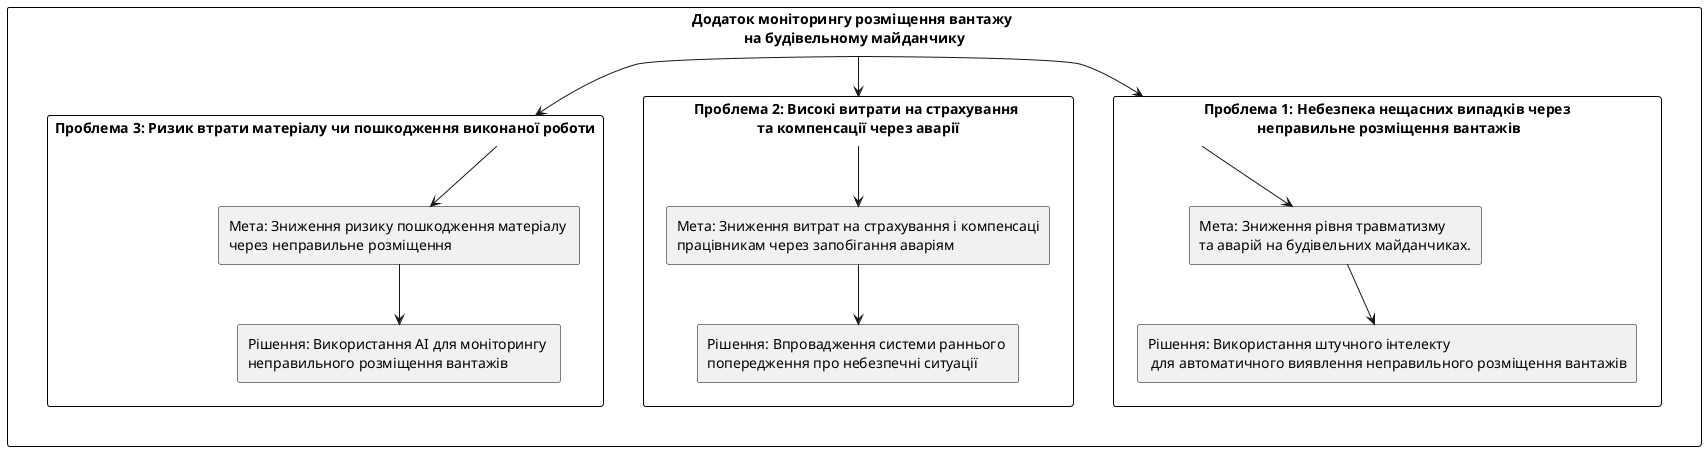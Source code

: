 ```
@startuml
skinparam rectangle {
  BorderColor black
}

rectangle "Додаток моніторингу розміщення вантажу \nна будівельному майданчику" as project {
    rectangle "Проблема 1: Небезпека нещасних випадків через\n неправильне розміщення вантажів" as p1 {
        rectangle "Мета: Зниження рівня травматизму \nта аварій на будівельних майданчиках." as m1
        rectangle "Рішення: Використання штучного інтелекту\n для автоматичного виявлення неправильного розміщення вантажів" as s1
    }

    rectangle "Проблема 2: Високі витрати на страхування \nта компенсації через аварії" as p2 {
        rectangle "Мета: Зниження витрат на страхування і компенсаці\nпрацівникам через запобігання аваріям" as m2
        rectangle "Рішення: Впровадження системи раннього \nпопередження про небезпечні ситуації" as s2
    }

    rectangle "Проблема 3: Ризик втрати матеріалу чи пошкодження виконаної роботи" as p3 {
        rectangle "Мета: Зниження ризику пошкодження матеріалу \nчерез неправильне розміщення" as m3
        rectangle "Рішення: Використання AI для моніторингу \nнеправильного розміщення вантажів" as s3
    }
}

project -down-> p1
p1 -down-> m1
m1 -down-> s1

project -down-> p2
p2 -down-> m2
m2 -down-> s2

project -down-> p3
p3 -down-> m3
m3 -down-> s3
@enduml
```